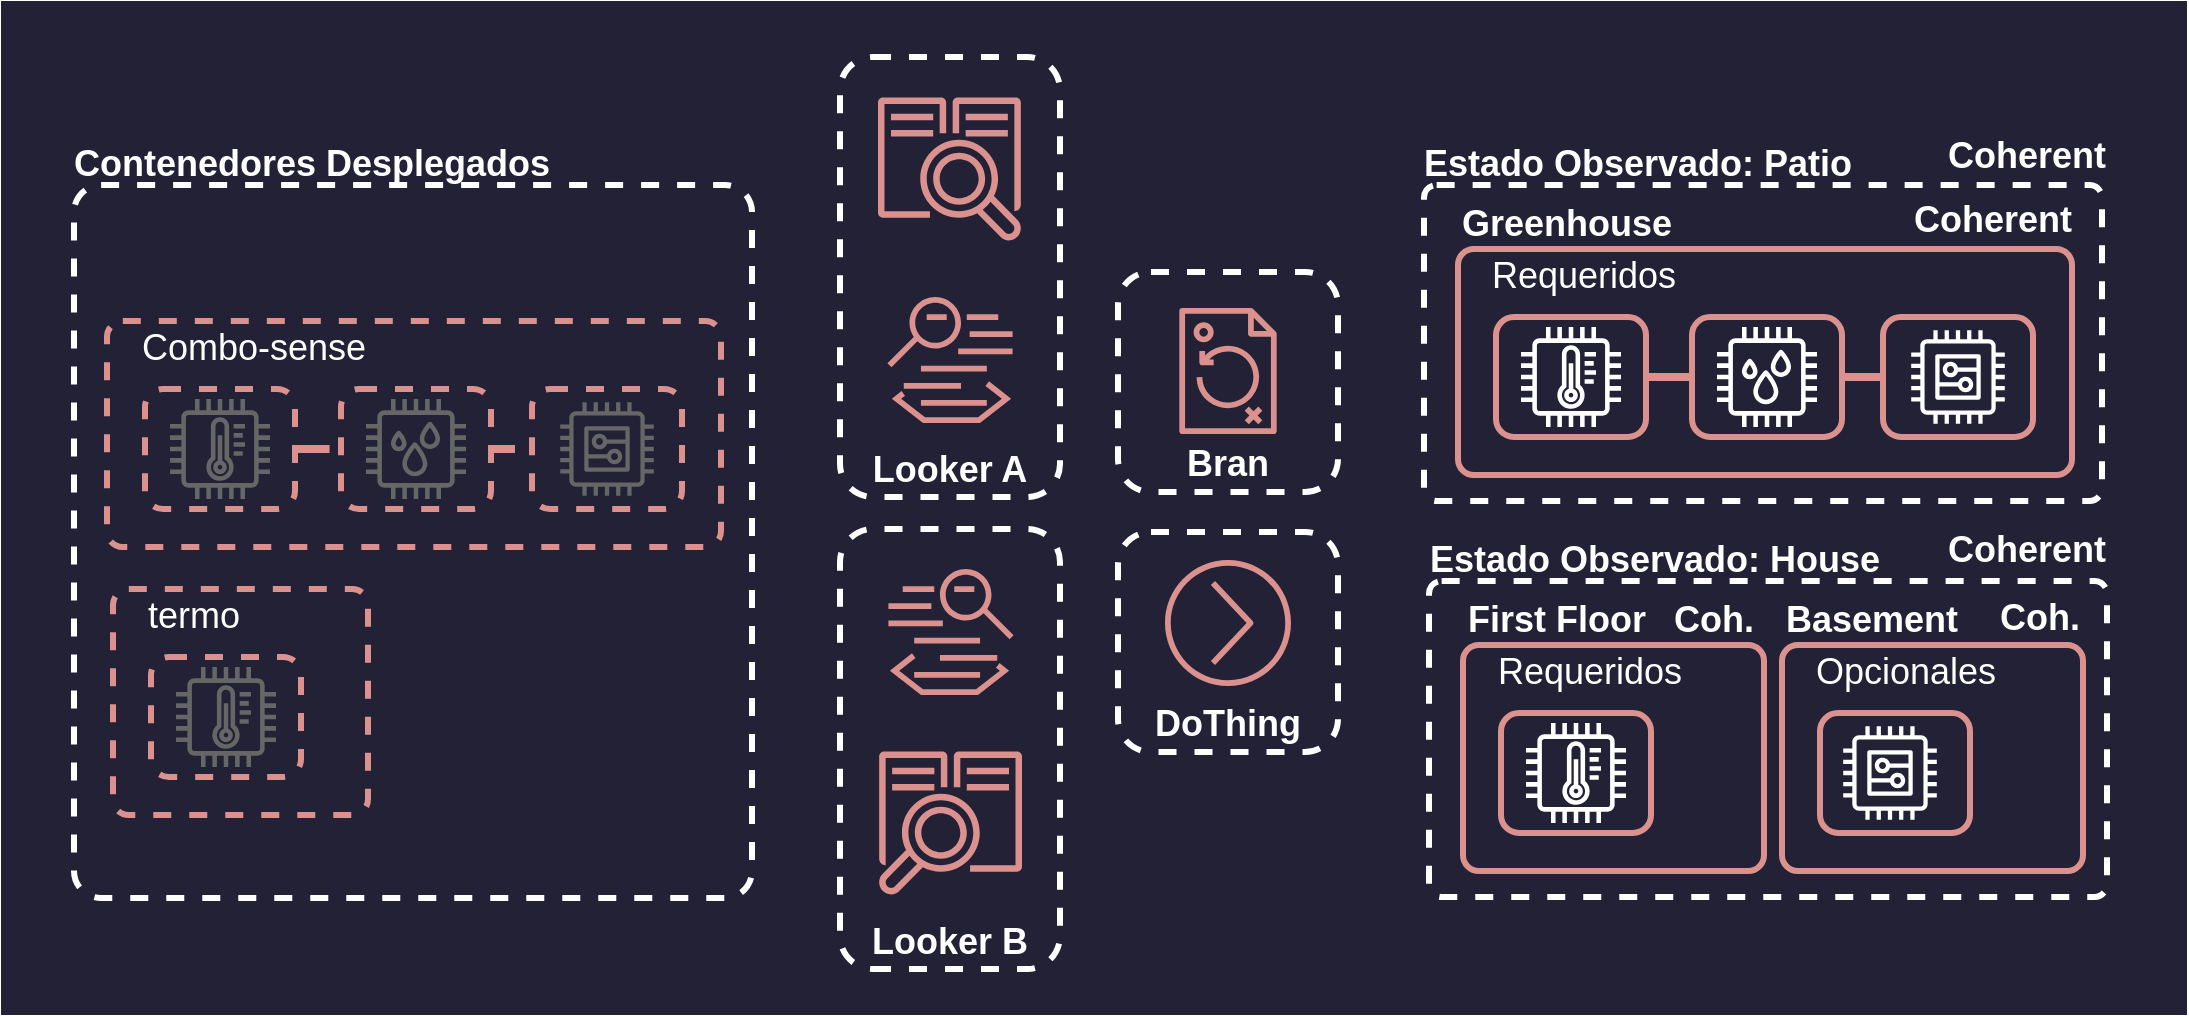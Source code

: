 <mxfile version="22.1.21" type="device">
  <diagram name="Page-1" id="UgkzKDdlbD2YLOSZ790F">
    <mxGraphModel dx="579" dy="907" grid="0" gridSize="10" guides="1" tooltips="1" connect="1" arrows="1" fold="1" page="1" pageScale="1" pageWidth="850" pageHeight="1100" math="0" shadow="0">
      <root>
        <mxCell id="0" />
        <mxCell id="1" parent="0" />
        <mxCell id="WaaS-qGKVErQEOPKYESH-2" value="" style="group;fillColor=#232136;strokeColor=#232136;strokeWidth=25;container=0;movable=0;resizable=0;rotatable=0;deletable=0;editable=0;locked=1;connectable=0;" parent="1" vertex="1" connectable="0">
          <mxGeometry x="968" y="441" width="1068" height="482" as="geometry" />
        </mxCell>
        <mxCell id="WaaS-qGKVErQEOPKYESH-108" value="" style="rounded=1;whiteSpace=wrap;html=1;labelBackgroundColor=none;strokeColor=#FFFFFF;strokeWidth=3;align=left;verticalAlign=top;fontFamily=Helvetica;fontSize=18;fontColor=#FFFFFF;fillColor=none;arcSize=4;dashed=1;container=0;" parent="1" vertex="1">
          <mxGeometry x="992" y="520.5" width="339" height="356.5" as="geometry" />
        </mxCell>
        <mxCell id="p2dUplIc6F6vgKtV86H0-74" value="" style="rounded=1;whiteSpace=wrap;html=1;labelBackgroundColor=none;strokeColor=#FFFFFF;strokeWidth=3;align=left;verticalAlign=top;fontFamily=Helvetica;fontSize=18;fontColor=#FFFFFF;fillColor=none;arcSize=4;dashed=1;container=0;" parent="1" vertex="1">
          <mxGeometry x="1667" y="520.5" width="339" height="158" as="geometry" />
        </mxCell>
        <mxCell id="3aSCwRJMT3F2lno_R7aL-35" value="Looker A" style="rounded=1;whiteSpace=wrap;html=1;dashed=1;labelBackgroundColor=none;strokeColor=#FFFFFF;strokeWidth=3;align=center;verticalAlign=bottom;fontFamily=Helvetica;fontSize=18;fontColor=#FFFFFF;fillColor=none;fontStyle=1;container=0;" parent="1" vertex="1">
          <mxGeometry x="1375" y="456.5" width="110" height="220" as="geometry" />
        </mxCell>
        <mxCell id="WaaS-qGKVErQEOPKYESH-149" value="&lt;div style=&quot;text-align: center; font-size: 18px;&quot;&gt;&lt;span style=&quot;background-color: initial; font-size: 18px;&quot;&gt;&lt;b style=&quot;font-size: 18px;&quot;&gt;Contenedores Desplegados&lt;/b&gt;&lt;/span&gt;&lt;/div&gt;" style="text;whiteSpace=wrap;html=1;fontSize=18;fontFamily=Helvetica;fontColor=#FFFFFF;container=0;" parent="1" vertex="1">
          <mxGeometry x="990" y="492.5" width="247" height="40" as="geometry" />
        </mxCell>
        <mxCell id="p2dUplIc6F6vgKtV86H0-12" value="" style="rounded=1;whiteSpace=wrap;html=1;labelBackgroundColor=none;strokeColor=#DB918D;strokeWidth=3;align=left;verticalAlign=top;fontFamily=Helvetica;fontSize=18;fontColor=#FFFFFF;fillColor=none;arcSize=7;container=0;dashed=1;" parent="1" vertex="1">
          <mxGeometry x="1011.5" y="722.5" width="127.5" height="113" as="geometry" />
        </mxCell>
        <mxCell id="p2dUplIc6F6vgKtV86H0-16" value="termo" style="text;html=1;strokeColor=none;fillColor=none;align=left;verticalAlign=middle;whiteSpace=wrap;rounded=0;fontSize=18;fontFamily=Helvetica;fontColor=#FFFFFF;container=0;" parent="1" vertex="1">
          <mxGeometry x="1026.5" y="720.5" width="75" height="30" as="geometry" />
        </mxCell>
        <mxCell id="p2dUplIc6F6vgKtV86H0-19" value="" style="rounded=1;whiteSpace=wrap;html=1;labelBackgroundColor=none;strokeColor=#DB918D;strokeWidth=3;align=left;verticalAlign=top;fontFamily=Helvetica;fontSize=18;fontColor=#FFFFFF;fillColor=none;container=0;dashed=1;" parent="1" vertex="1">
          <mxGeometry x="1030.5" y="756.5" width="75" height="60" as="geometry" />
        </mxCell>
        <mxCell id="p2dUplIc6F6vgKtV86H0-20" value="" style="sketch=0;outlineConnect=0;dashed=0;verticalLabelPosition=bottom;verticalAlign=top;align=center;html=1;fontSize=18;fontStyle=0;aspect=fixed;pointerEvents=1;shape=mxgraph.aws4.iot_thing_temperature_sensor;rounded=1;labelBackgroundColor=none;strokeWidth=3;fontFamily=Helvetica;container=0;fillColor=#666666;" parent="1" vertex="1">
          <mxGeometry x="1043" y="761.5" width="50" height="50" as="geometry" />
        </mxCell>
        <mxCell id="p2dUplIc6F6vgKtV86H0-69" value="&lt;div style=&quot;text-align: center; font-size: 18px;&quot;&gt;&lt;span style=&quot;background-color: initial; font-size: 18px;&quot;&gt;&lt;b style=&quot;font-size: 18px;&quot;&gt;Estado Observado: Patio&lt;/b&gt;&lt;/span&gt;&lt;/div&gt;" style="text;whiteSpace=wrap;html=1;fontSize=18;fontFamily=Helvetica;fontColor=#FFFFFF;container=0;" parent="1" vertex="1">
          <mxGeometry x="1665" y="492.5" width="247" height="40" as="geometry" />
        </mxCell>
        <mxCell id="p2dUplIc6F6vgKtV86H0-70" value="&lt;div style=&quot;text-align: center;&quot;&gt;&lt;span style=&quot;background-color: initial;&quot;&gt;&lt;b&gt;Greenhouse&lt;/b&gt;&lt;/span&gt;&lt;/div&gt;" style="text;whiteSpace=wrap;html=1;fontSize=18;fontFamily=Helvetica;fontColor=#FFFFFF;container=0;" parent="1" vertex="1">
          <mxGeometry x="1684" y="522.5" width="126" height="40" as="geometry" />
        </mxCell>
        <mxCell id="p2dUplIc6F6vgKtV86H0-71" value="&lt;div style=&quot;text-align: center; font-size: 18px;&quot;&gt;&lt;span style=&quot;background-color: initial; font-size: 18px;&quot;&gt;&lt;b style=&quot;font-size: 18px;&quot;&gt;Estado Observado: House&lt;/b&gt;&lt;/span&gt;&lt;/div&gt;" style="text;whiteSpace=wrap;html=1;fontSize=18;fontFamily=Helvetica;fontColor=#FFFFFF;container=0;" parent="1" vertex="1">
          <mxGeometry x="1667.5" y="690.5" width="257.5" height="40" as="geometry" />
        </mxCell>
        <mxCell id="p2dUplIc6F6vgKtV86H0-73" value="" style="rounded=1;whiteSpace=wrap;html=1;labelBackgroundColor=none;strokeColor=#DB918D;strokeWidth=3;align=left;verticalAlign=top;fontFamily=Helvetica;fontSize=18;fontColor=#FFFFFF;fillColor=none;arcSize=7;container=0;" parent="1" vertex="1">
          <mxGeometry x="1684" y="552.5" width="307" height="113" as="geometry" />
        </mxCell>
        <mxCell id="p2dUplIc6F6vgKtV86H0-75" value="Requeridos" style="text;html=1;strokeColor=none;fillColor=none;align=left;verticalAlign=middle;whiteSpace=wrap;rounded=0;fontSize=18;fontFamily=Helvetica;fontColor=#FFFFFF;container=0;" parent="1" vertex="1">
          <mxGeometry x="1699" y="550.5" width="75" height="30" as="geometry" />
        </mxCell>
        <mxCell id="p2dUplIc6F6vgKtV86H0-76" value="" style="rounded=1;whiteSpace=wrap;html=1;labelBackgroundColor=none;strokeColor=#DB918D;strokeWidth=3;align=left;verticalAlign=top;fontFamily=Helvetica;fontSize=18;fontColor=#FFFFFF;fillColor=none;container=0;" parent="1" vertex="1">
          <mxGeometry x="1896.5" y="586.5" width="75" height="60" as="geometry" />
        </mxCell>
        <mxCell id="Ld625XTkxy1QWOUAyeHq-2" style="edgeStyle=orthogonalEdgeStyle;shape=connector;curved=0;rounded=1;orthogonalLoop=1;jettySize=auto;html=1;exitX=1;exitY=0.5;exitDx=0;exitDy=0;entryX=0;entryY=0.5;entryDx=0;entryDy=0;labelBackgroundColor=default;strokeColor=#DB918D;strokeWidth=4;align=center;verticalAlign=middle;fontFamily=Helvetica;fontSize=11;fontColor=default;endArrow=none;endFill=0;" parent="1" source="p2dUplIc6F6vgKtV86H0-77" target="p2dUplIc6F6vgKtV86H0-76" edge="1">
          <mxGeometry relative="1" as="geometry" />
        </mxCell>
        <mxCell id="p2dUplIc6F6vgKtV86H0-77" value="" style="rounded=1;whiteSpace=wrap;html=1;labelBackgroundColor=none;strokeColor=#DB918D;strokeWidth=3;align=left;verticalAlign=top;fontFamily=Helvetica;fontSize=18;fontColor=#FFFFFF;fillColor=none;container=0;" parent="1" vertex="1">
          <mxGeometry x="1801" y="586.5" width="75" height="60" as="geometry" />
        </mxCell>
        <mxCell id="Ld625XTkxy1QWOUAyeHq-1" style="edgeStyle=orthogonalEdgeStyle;shape=connector;curved=0;rounded=1;orthogonalLoop=1;jettySize=auto;html=1;exitX=1;exitY=0.5;exitDx=0;exitDy=0;entryX=0;entryY=0.5;entryDx=0;entryDy=0;labelBackgroundColor=default;strokeColor=#DB918D;strokeWidth=4;align=center;verticalAlign=middle;fontFamily=Helvetica;fontSize=11;fontColor=default;endArrow=none;endFill=0;" parent="1" source="p2dUplIc6F6vgKtV86H0-78" target="p2dUplIc6F6vgKtV86H0-77" edge="1">
          <mxGeometry relative="1" as="geometry" />
        </mxCell>
        <mxCell id="p2dUplIc6F6vgKtV86H0-78" value="" style="rounded=1;whiteSpace=wrap;html=1;labelBackgroundColor=none;strokeColor=#DB918D;strokeWidth=3;align=left;verticalAlign=top;fontFamily=Helvetica;fontSize=18;fontColor=#FFFFFF;fillColor=none;container=0;" parent="1" vertex="1">
          <mxGeometry x="1703" y="586.5" width="75" height="60" as="geometry" />
        </mxCell>
        <mxCell id="p2dUplIc6F6vgKtV86H0-79" value="" style="sketch=0;outlineConnect=0;dashed=0;verticalLabelPosition=bottom;verticalAlign=top;align=center;html=1;fontSize=18;fontStyle=0;aspect=fixed;pointerEvents=1;shape=mxgraph.aws4.iot_thing_temperature_sensor;rounded=1;labelBackgroundColor=none;strokeWidth=3;fontFamily=Helvetica;container=0;" parent="1" vertex="1">
          <mxGeometry x="1715.5" y="591.5" width="50" height="50" as="geometry" />
        </mxCell>
        <mxCell id="p2dUplIc6F6vgKtV86H0-80" value="" style="sketch=0;outlineConnect=0;fontColor=#232F3E;gradientColor=none;fillColor=#FFFFFF;strokeColor=none;dashed=0;verticalLabelPosition=bottom;verticalAlign=top;align=center;html=1;fontSize=12;fontStyle=0;aspect=fixed;pointerEvents=1;shape=mxgraph.aws4.iot_thing_humidity_sensor;rounded=1;strokeWidth=4;fontFamily=Helvetica;container=0;" parent="1" vertex="1">
          <mxGeometry x="1813.5" y="591.5" width="50" height="50" as="geometry" />
        </mxCell>
        <mxCell id="p2dUplIc6F6vgKtV86H0-81" value="" style="sketch=0;outlineConnect=0;fontColor=#232F3E;gradientColor=none;strokeColor=#FFFFFF;fillColor=none;dashed=0;verticalLabelPosition=bottom;verticalAlign=top;align=center;html=1;fontSize=18;fontStyle=0;aspect=fixed;shape=mxgraph.aws4.resourceIcon;resIcon=mxgraph.aws4.generic;rounded=1;labelBackgroundColor=none;strokeWidth=3;fontFamily=Helvetica;container=0;" parent="1" vertex="1">
          <mxGeometry x="1904.75" y="587.25" width="58.5" height="58.5" as="geometry" />
        </mxCell>
        <mxCell id="p2dUplIc6F6vgKtV86H0-82" value="" style="rounded=1;whiteSpace=wrap;html=1;labelBackgroundColor=none;strokeColor=#FFFFFF;strokeWidth=3;align=left;verticalAlign=top;fontFamily=Helvetica;fontSize=18;fontColor=#FFFFFF;fillColor=none;arcSize=4;dashed=1;container=0;" parent="1" vertex="1">
          <mxGeometry x="1669.5" y="718.5" width="339" height="158" as="geometry" />
        </mxCell>
        <mxCell id="p2dUplIc6F6vgKtV86H0-84" value="&lt;div style=&quot;text-align: center;&quot;&gt;&lt;span style=&quot;background-color: initial;&quot;&gt;&lt;b&gt;Basement&lt;/b&gt;&lt;/span&gt;&lt;/div&gt;" style="text;whiteSpace=wrap;html=1;fontSize=18;fontFamily=Helvetica;fontColor=#FFFFFF;container=0;" parent="1" vertex="1">
          <mxGeometry x="1846" y="720.5" width="128.5" height="40" as="geometry" />
        </mxCell>
        <mxCell id="p2dUplIc6F6vgKtV86H0-85" value="" style="rounded=1;whiteSpace=wrap;html=1;labelBackgroundColor=none;strokeColor=#DB918D;strokeWidth=3;align=left;verticalAlign=top;fontFamily=Helvetica;fontSize=18;fontColor=#FFFFFF;fillColor=none;arcSize=7;container=0;" parent="1" vertex="1">
          <mxGeometry x="1846" y="750.5" width="150.5" height="113" as="geometry" />
        </mxCell>
        <mxCell id="p2dUplIc6F6vgKtV86H0-86" value="Opcionales" style="text;html=1;strokeColor=none;fillColor=none;align=left;verticalAlign=middle;whiteSpace=wrap;rounded=0;fontSize=18;fontFamily=Helvetica;fontColor=#FFFFFF;container=0;" parent="1" vertex="1">
          <mxGeometry x="1861" y="748.5" width="75" height="30" as="geometry" />
        </mxCell>
        <mxCell id="p2dUplIc6F6vgKtV86H0-87" value="" style="rounded=1;whiteSpace=wrap;html=1;labelBackgroundColor=none;strokeColor=#DB918D;strokeWidth=3;align=left;verticalAlign=top;fontFamily=Helvetica;fontSize=18;fontColor=#FFFFFF;fillColor=none;container=0;" parent="1" vertex="1">
          <mxGeometry x="1865" y="784.5" width="75" height="60" as="geometry" />
        </mxCell>
        <mxCell id="p2dUplIc6F6vgKtV86H0-88" value="" style="sketch=0;outlineConnect=0;fontColor=#232F3E;gradientColor=none;strokeColor=#FFFFFF;fillColor=none;dashed=0;verticalLabelPosition=bottom;verticalAlign=top;align=center;html=1;fontSize=18;fontStyle=0;aspect=fixed;shape=mxgraph.aws4.resourceIcon;resIcon=mxgraph.aws4.generic;rounded=1;labelBackgroundColor=none;strokeWidth=3;fontFamily=Helvetica;container=0;" parent="1" vertex="1">
          <mxGeometry x="1870.75" y="785.25" width="58.5" height="58.5" as="geometry" />
        </mxCell>
        <mxCell id="p2dUplIc6F6vgKtV86H0-90" value="&lt;div style=&quot;text-align: center;&quot;&gt;&lt;span style=&quot;background-color: initial;&quot;&gt;&lt;b&gt;First Floor&lt;/b&gt;&lt;/span&gt;&lt;/div&gt;" style="text;whiteSpace=wrap;html=1;fontSize=18;fontFamily=Helvetica;fontColor=#FFFFFF;container=0;" parent="1" vertex="1">
          <mxGeometry x="1686.5" y="720.5" width="128.5" height="40" as="geometry" />
        </mxCell>
        <mxCell id="p2dUplIc6F6vgKtV86H0-91" value="" style="rounded=1;whiteSpace=wrap;html=1;labelBackgroundColor=none;strokeColor=#DB918D;strokeWidth=3;align=left;verticalAlign=top;fontFamily=Helvetica;fontSize=18;fontColor=#FFFFFF;fillColor=none;arcSize=7;container=0;" parent="1" vertex="1">
          <mxGeometry x="1686.5" y="750.5" width="150.5" height="113" as="geometry" />
        </mxCell>
        <mxCell id="p2dUplIc6F6vgKtV86H0-92" value="Requeridos" style="text;html=1;strokeColor=none;fillColor=none;align=left;verticalAlign=middle;whiteSpace=wrap;rounded=0;fontSize=18;fontFamily=Helvetica;fontColor=#FFFFFF;container=0;" parent="1" vertex="1">
          <mxGeometry x="1701.5" y="748.5" width="75" height="30" as="geometry" />
        </mxCell>
        <mxCell id="p2dUplIc6F6vgKtV86H0-93" value="" style="rounded=1;whiteSpace=wrap;html=1;labelBackgroundColor=none;strokeColor=#DB918D;strokeWidth=3;align=left;verticalAlign=top;fontFamily=Helvetica;fontSize=18;fontColor=#FFFFFF;fillColor=none;container=0;" parent="1" vertex="1">
          <mxGeometry x="1705.5" y="784.5" width="75" height="60" as="geometry" />
        </mxCell>
        <mxCell id="p2dUplIc6F6vgKtV86H0-94" value="" style="sketch=0;outlineConnect=0;dashed=0;verticalLabelPosition=bottom;verticalAlign=top;align=center;html=1;fontSize=18;fontStyle=0;aspect=fixed;pointerEvents=1;shape=mxgraph.aws4.iot_thing_temperature_sensor;rounded=1;labelBackgroundColor=none;strokeWidth=3;fontFamily=Helvetica;container=0;" parent="1" vertex="1">
          <mxGeometry x="1718" y="789.5" width="50" height="50" as="geometry" />
        </mxCell>
        <mxCell id="3aSCwRJMT3F2lno_R7aL-36" value="Bran" style="rounded=1;whiteSpace=wrap;html=1;dashed=1;labelBackgroundColor=none;strokeColor=#FFFFFF;strokeWidth=3;align=center;verticalAlign=bottom;fontFamily=Helvetica;fontSize=18;fontColor=#FFFFFF;fillColor=none;fontStyle=1;container=0;" parent="1" vertex="1">
          <mxGeometry x="1514" y="564" width="110" height="110" as="geometry" />
        </mxCell>
        <mxCell id="3aSCwRJMT3F2lno_R7aL-11" value="" style="sketch=0;outlineConnect=0;fontColor=#232F3E;gradientColor=none;fillColor=#DB918D;strokeColor=#DB918D;dashed=0;verticalLabelPosition=bottom;verticalAlign=top;align=center;html=1;fontSize=18;fontStyle=0;aspect=fixed;pointerEvents=1;shape=mxgraph.aws4.backup_plan;fontFamily=Helvetica;container=0;rotation=0;flipV=0;" parent="1" vertex="1">
          <mxGeometry x="1537.5" y="582" width="63" height="63" as="geometry" />
        </mxCell>
        <mxCell id="3aSCwRJMT3F2lno_R7aL-37" value="DoThing" style="rounded=1;whiteSpace=wrap;html=1;dashed=1;labelBackgroundColor=none;strokeColor=#FFFFFF;strokeWidth=3;align=center;verticalAlign=bottom;fontFamily=Helvetica;fontSize=18;fontColor=#FFFFFF;fillColor=none;fontStyle=1;container=0;" parent="1" vertex="1">
          <mxGeometry x="1514" y="694" width="110" height="110" as="geometry" />
        </mxCell>
        <mxCell id="3aSCwRJMT3F2lno_R7aL-7" value="" style="sketch=0;outlineConnect=0;fontColor=#232F3E;gradientColor=none;fillColor=#DB918D;strokeColor=#DB918D;dashed=0;verticalLabelPosition=bottom;verticalAlign=top;align=center;html=1;fontSize=18;fontStyle=0;aspect=fixed;pointerEvents=1;shape=mxgraph.aws4.action;fontFamily=Helvetica;container=0;rotation=0;flipV=0;" parent="1" vertex="1">
          <mxGeometry x="1537.5" y="708" width="63" height="63" as="geometry" />
        </mxCell>
        <mxCell id="p2dUplIc6F6vgKtV86H0-36" value="Looker B" style="rounded=1;whiteSpace=wrap;html=1;dashed=1;labelBackgroundColor=none;strokeColor=#FFFFFF;strokeWidth=3;align=center;verticalAlign=bottom;fontFamily=Helvetica;fontSize=18;fontColor=#FFFFFF;fillColor=none;fontStyle=1;container=0;flipH=0;flipV=1;" parent="1" vertex="1">
          <mxGeometry x="1375" y="692.5" width="110" height="220" as="geometry" />
        </mxCell>
        <mxCell id="9AoiroFoVsxQzHGqrJnJ-85" value="" style="sketch=0;outlineConnect=0;fontColor=#FFFFFF;gradientColor=none;fillColor=#DB918D;strokeColor=none;dashed=0;verticalLabelPosition=bottom;verticalAlign=top;align=center;html=1;fontSize=18;fontStyle=0;aspect=fixed;shape=mxgraph.aws4.application_discovery_service_aws_agentless_collector;rotation=0;container=0;flipV=0;" parent="1" vertex="1">
          <mxGeometry x="1394" y="476.5" width="72" height="72" as="geometry" />
        </mxCell>
        <mxCell id="3aSCwRJMT3F2lno_R7aL-10" value="" style="sketch=0;outlineConnect=0;fontColor=#232F3E;gradientColor=none;fillColor=#DB918D;strokeColor=none;dashed=0;verticalLabelPosition=bottom;verticalAlign=top;align=center;html=1;fontSize=18;fontStyle=0;aspect=fixed;shape=mxgraph.aws4.mainframe_modernization_analyzer;rotation=0;container=0;flipV=0;" parent="1" vertex="1">
          <mxGeometry x="1398.5" y="576.5" width="63" height="63" as="geometry" />
        </mxCell>
        <mxCell id="p2dUplIc6F6vgKtV86H0-106" value="&lt;div style=&quot;&quot;&gt;&lt;span style=&quot;background-color: initial;&quot;&gt;&lt;b&gt;Coherent&lt;/b&gt;&lt;/span&gt;&lt;/div&gt;" style="text;whiteSpace=wrap;html=1;fontSize=18;fontFamily=Helvetica;fontColor=#FFFFFF;container=0;align=right;" parent="1" vertex="1">
          <mxGeometry x="1867" y="520.5" width="126" height="40" as="geometry" />
        </mxCell>
        <mxCell id="p2dUplIc6F6vgKtV86H0-107" value="&lt;div style=&quot;&quot;&gt;&lt;span style=&quot;background-color: initial;&quot;&gt;&lt;b&gt;Coherent&lt;/b&gt;&lt;/span&gt;&lt;/div&gt;" style="text;whiteSpace=wrap;html=1;fontSize=18;fontFamily=Helvetica;fontColor=#FFFFFF;container=0;align=right;" parent="1" vertex="1">
          <mxGeometry x="1884" y="489" width="126" height="40" as="geometry" />
        </mxCell>
        <mxCell id="p2dUplIc6F6vgKtV86H0-108" value="&lt;div style=&quot;&quot;&gt;&lt;b&gt;Coh.&lt;/b&gt;&lt;/div&gt;" style="text;whiteSpace=wrap;html=1;fontSize=18;fontFamily=Helvetica;fontColor=#FFFFFF;container=0;align=right;" parent="1" vertex="1">
          <mxGeometry x="1746" y="720.5" width="88" height="40" as="geometry" />
        </mxCell>
        <mxCell id="p2dUplIc6F6vgKtV86H0-109" value="&lt;div style=&quot;&quot;&gt;&lt;b&gt;Coh.&lt;/b&gt;&lt;/div&gt;" style="text;whiteSpace=wrap;html=1;fontSize=18;fontFamily=Helvetica;fontColor=#FFFFFF;container=0;align=right;" parent="1" vertex="1">
          <mxGeometry x="1919.5" y="719.5" width="77" height="40" as="geometry" />
        </mxCell>
        <mxCell id="p2dUplIc6F6vgKtV86H0-110" value="&lt;div style=&quot;&quot;&gt;&lt;span style=&quot;background-color: initial;&quot;&gt;&lt;b&gt;Coherent&lt;/b&gt;&lt;/span&gt;&lt;/div&gt;" style="text;whiteSpace=wrap;html=1;fontSize=18;fontFamily=Helvetica;fontColor=#FFFFFF;container=0;align=right;" parent="1" vertex="1">
          <mxGeometry x="1884" y="686" width="126" height="40" as="geometry" />
        </mxCell>
        <mxCell id="p2dUplIc6F6vgKtV86H0-37" value="" style="sketch=0;outlineConnect=0;fontColor=#FFFFFF;gradientColor=none;fillColor=#DB918D;strokeColor=none;dashed=0;verticalLabelPosition=bottom;verticalAlign=top;align=center;html=1;fontSize=18;fontStyle=0;aspect=fixed;shape=mxgraph.aws4.application_discovery_service_aws_agentless_collector;rotation=-180;container=0;flipV=1;flipH=0;" parent="1" vertex="1">
          <mxGeometry x="1394" y="803.5" width="72" height="72" as="geometry" />
        </mxCell>
        <mxCell id="p2dUplIc6F6vgKtV86H0-38" value="" style="sketch=0;outlineConnect=0;fontColor=#232F3E;gradientColor=none;fillColor=#DB918D;strokeColor=none;dashed=0;verticalLabelPosition=bottom;verticalAlign=top;align=center;html=1;fontSize=18;fontStyle=0;aspect=fixed;shape=mxgraph.aws4.mainframe_modernization_analyzer;rotation=-180;container=0;flipV=1;flipH=0;" parent="1" vertex="1">
          <mxGeometry x="1399" y="712.5" width="63" height="63" as="geometry" />
        </mxCell>
        <mxCell id="i37C5_9v5fxRi65LZwZq-4" value="" style="group" parent="1" vertex="1" connectable="0">
          <mxGeometry x="1008.5" y="586.5" width="313.5" height="115" as="geometry" />
        </mxCell>
        <mxCell id="WaaS-qGKVErQEOPKYESH-18" value="" style="rounded=1;whiteSpace=wrap;html=1;labelBackgroundColor=none;strokeColor=#DB918D;strokeWidth=3;align=left;verticalAlign=top;fontFamily=Helvetica;fontSize=18;fontColor=#FFFFFF;fillColor=none;arcSize=7;container=0;dashed=1;" parent="i37C5_9v5fxRi65LZwZq-4" vertex="1">
          <mxGeometry y="2" width="307" height="113" as="geometry" />
        </mxCell>
        <mxCell id="WaaS-qGKVErQEOPKYESH-31" value="Combo-sense" style="text;html=1;strokeColor=none;fillColor=none;align=left;verticalAlign=middle;whiteSpace=wrap;rounded=0;fontSize=18;fontFamily=Helvetica;fontColor=#FFFFFF;container=0;" parent="i37C5_9v5fxRi65LZwZq-4" vertex="1">
          <mxGeometry x="15" width="177" height="30" as="geometry" />
        </mxCell>
        <mxCell id="p2dUplIc6F6vgKtV86H0-4" value="" style="rounded=1;whiteSpace=wrap;html=1;labelBackgroundColor=none;strokeColor=#DB918D;strokeWidth=3;align=left;verticalAlign=top;fontFamily=Helvetica;fontSize=18;fontColor=#FFFFFF;fillColor=none;container=0;dashed=1;" parent="i37C5_9v5fxRi65LZwZq-4" vertex="1">
          <mxGeometry x="212.5" y="36" width="75" height="60" as="geometry" />
        </mxCell>
        <mxCell id="i37C5_9v5fxRi65LZwZq-2" style="edgeStyle=orthogonalEdgeStyle;shape=connector;curved=0;rounded=1;orthogonalLoop=1;jettySize=auto;html=1;exitX=1;exitY=0.5;exitDx=0;exitDy=0;entryX=0;entryY=0.5;entryDx=0;entryDy=0;labelBackgroundColor=default;strokeColor=#DB918D;strokeWidth=4;align=center;verticalAlign=middle;fontFamily=Helvetica;fontSize=11;fontColor=default;endArrow=none;endFill=0;dashed=1;" parent="i37C5_9v5fxRi65LZwZq-4" source="p2dUplIc6F6vgKtV86H0-2" target="p2dUplIc6F6vgKtV86H0-4" edge="1">
          <mxGeometry relative="1" as="geometry" />
        </mxCell>
        <mxCell id="p2dUplIc6F6vgKtV86H0-2" value="" style="rounded=1;whiteSpace=wrap;html=1;labelBackgroundColor=none;strokeColor=#DB918D;strokeWidth=3;align=left;verticalAlign=top;fontFamily=Helvetica;fontSize=18;fontColor=#FFFFFF;fillColor=none;container=0;dashed=1;" parent="i37C5_9v5fxRi65LZwZq-4" vertex="1">
          <mxGeometry x="117" y="36" width="75" height="60" as="geometry" />
        </mxCell>
        <mxCell id="i37C5_9v5fxRi65LZwZq-1" style="edgeStyle=orthogonalEdgeStyle;shape=connector;curved=0;rounded=1;orthogonalLoop=1;jettySize=auto;html=1;entryX=0;entryY=0.5;entryDx=0;entryDy=0;labelBackgroundColor=default;strokeColor=#DB918D;strokeWidth=4;align=center;verticalAlign=middle;fontFamily=Helvetica;fontSize=11;fontColor=default;endArrow=none;endFill=0;dashed=1;" parent="i37C5_9v5fxRi65LZwZq-4" source="WaaS-qGKVErQEOPKYESH-28" target="p2dUplIc6F6vgKtV86H0-2" edge="1">
          <mxGeometry relative="1" as="geometry" />
        </mxCell>
        <mxCell id="WaaS-qGKVErQEOPKYESH-28" value="" style="rounded=1;whiteSpace=wrap;html=1;labelBackgroundColor=none;strokeColor=#DB918D;strokeWidth=3;align=left;verticalAlign=top;fontFamily=Helvetica;fontSize=18;fontColor=#FFFFFF;fillColor=none;container=0;dashed=1;" parent="i37C5_9v5fxRi65LZwZq-4" vertex="1">
          <mxGeometry x="19" y="36" width="75" height="60" as="geometry" />
        </mxCell>
        <mxCell id="WaaS-qGKVErQEOPKYESH-81" value="" style="sketch=0;outlineConnect=0;dashed=0;verticalLabelPosition=bottom;verticalAlign=top;align=center;html=1;fontSize=18;fontStyle=0;aspect=fixed;pointerEvents=1;shape=mxgraph.aws4.iot_thing_temperature_sensor;rounded=1;labelBackgroundColor=none;strokeWidth=3;fontFamily=Helvetica;container=0;fillColor=#666666;" parent="i37C5_9v5fxRi65LZwZq-4" vertex="1">
          <mxGeometry x="31.5" y="41" width="50" height="50" as="geometry" />
        </mxCell>
        <mxCell id="p2dUplIc6F6vgKtV86H0-11" value="" style="sketch=0;outlineConnect=0;fontColor=#232F3E;gradientColor=none;fillColor=#666666;strokeColor=none;dashed=0;verticalLabelPosition=bottom;verticalAlign=top;align=center;html=1;fontSize=12;fontStyle=0;aspect=fixed;pointerEvents=1;shape=mxgraph.aws4.iot_thing_humidity_sensor;rounded=1;strokeWidth=4;fontFamily=Helvetica;container=0;" parent="i37C5_9v5fxRi65LZwZq-4" vertex="1">
          <mxGeometry x="129.5" y="41" width="50" height="50" as="geometry" />
        </mxCell>
        <mxCell id="WaaS-qGKVErQEOPKYESH-98" value="" style="sketch=0;outlineConnect=0;fontColor=#232F3E;gradientColor=none;strokeColor=#666666;fillColor=none;dashed=0;verticalLabelPosition=bottom;verticalAlign=top;align=center;html=1;fontSize=18;fontStyle=0;aspect=fixed;shape=mxgraph.aws4.resourceIcon;resIcon=mxgraph.aws4.generic;rounded=1;labelBackgroundColor=none;strokeWidth=3;fontFamily=Helvetica;container=0;" parent="i37C5_9v5fxRi65LZwZq-4" vertex="1">
          <mxGeometry x="220.75" y="36.75" width="58.5" height="58.5" as="geometry" />
        </mxCell>
      </root>
    </mxGraphModel>
  </diagram>
</mxfile>
